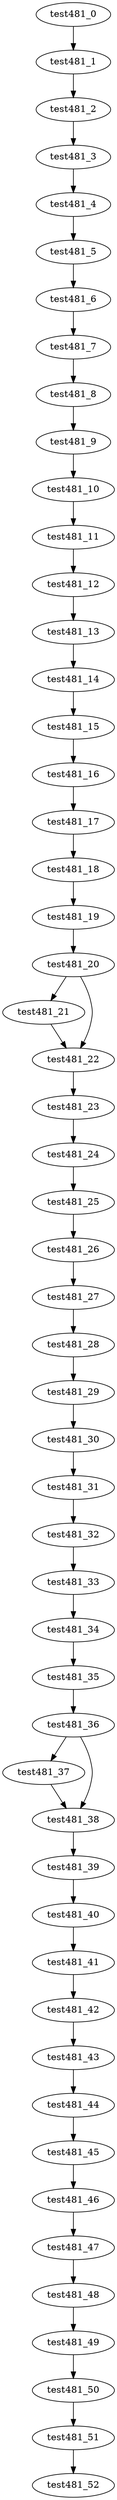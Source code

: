 digraph G {
test481_0->test481_1;
test481_1->test481_2;
test481_2->test481_3;
test481_3->test481_4;
test481_4->test481_5;
test481_5->test481_6;
test481_6->test481_7;
test481_7->test481_8;
test481_8->test481_9;
test481_9->test481_10;
test481_10->test481_11;
test481_11->test481_12;
test481_12->test481_13;
test481_13->test481_14;
test481_14->test481_15;
test481_15->test481_16;
test481_16->test481_17;
test481_17->test481_18;
test481_18->test481_19;
test481_19->test481_20;
test481_20->test481_21;
test481_20->test481_22;
test481_21->test481_22;
test481_22->test481_23;
test481_23->test481_24;
test481_24->test481_25;
test481_25->test481_26;
test481_26->test481_27;
test481_27->test481_28;
test481_28->test481_29;
test481_29->test481_30;
test481_30->test481_31;
test481_31->test481_32;
test481_32->test481_33;
test481_33->test481_34;
test481_34->test481_35;
test481_35->test481_36;
test481_36->test481_37;
test481_36->test481_38;
test481_37->test481_38;
test481_38->test481_39;
test481_39->test481_40;
test481_40->test481_41;
test481_41->test481_42;
test481_42->test481_43;
test481_43->test481_44;
test481_44->test481_45;
test481_45->test481_46;
test481_46->test481_47;
test481_47->test481_48;
test481_48->test481_49;
test481_49->test481_50;
test481_50->test481_51;
test481_51->test481_52;

}
